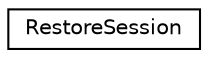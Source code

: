 digraph G
{
  edge [fontname="Helvetica",fontsize="10",labelfontname="Helvetica",labelfontsize="10"];
  node [fontname="Helvetica",fontsize="10",shape=record];
  rankdir=LR;
  Node1 [label="RestoreSession",height=0.2,width=0.4,color="black", fillcolor="white", style="filled",URL="$d3/d6f/class_restore_session.html",tooltip="Manage a restore session."];
}
